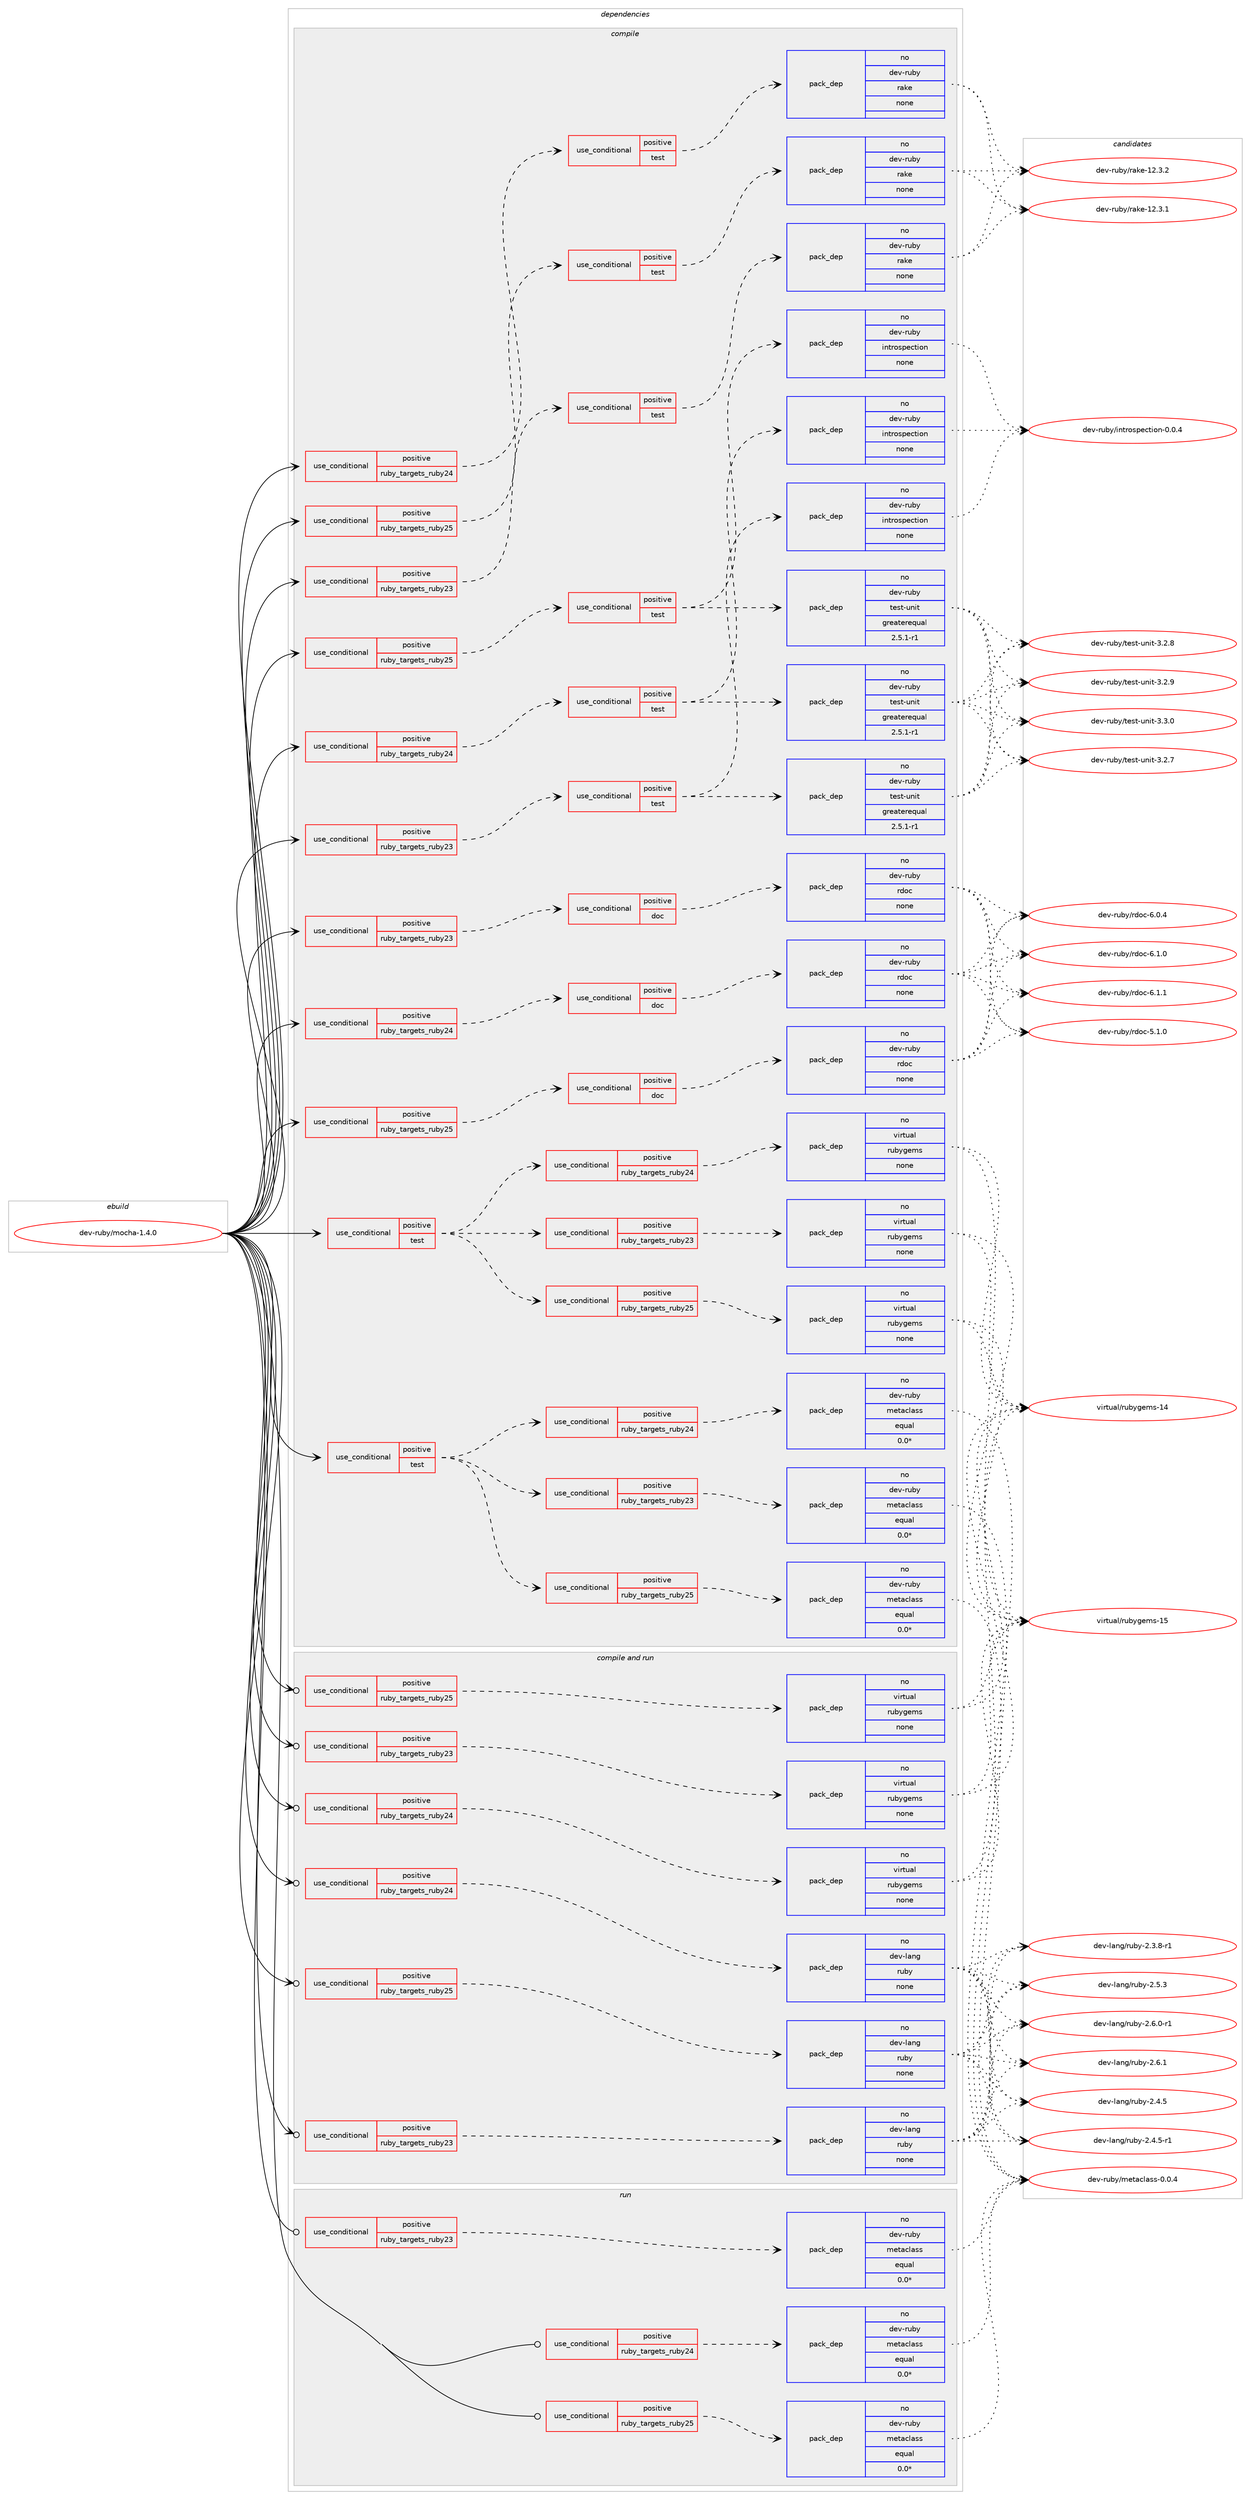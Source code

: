 digraph prolog {

# *************
# Graph options
# *************

newrank=true;
concentrate=true;
compound=true;
graph [rankdir=LR,fontname=Helvetica,fontsize=10,ranksep=1.5];#, ranksep=2.5, nodesep=0.2];
edge  [arrowhead=vee];
node  [fontname=Helvetica,fontsize=10];

# **********
# The ebuild
# **********

subgraph cluster_leftcol {
color=gray;
rank=same;
label=<<i>ebuild</i>>;
id [label="dev-ruby/mocha-1.4.0", color=red, width=4, href="../dev-ruby/mocha-1.4.0.svg"];
}

# ****************
# The dependencies
# ****************

subgraph cluster_midcol {
color=gray;
label=<<i>dependencies</i>>;
subgraph cluster_compile {
fillcolor="#eeeeee";
style=filled;
label=<<i>compile</i>>;
subgraph cond406243 {
dependency1505548 [label=<<TABLE BORDER="0" CELLBORDER="1" CELLSPACING="0" CELLPADDING="4"><TR><TD ROWSPAN="3" CELLPADDING="10">use_conditional</TD></TR><TR><TD>positive</TD></TR><TR><TD>ruby_targets_ruby23</TD></TR></TABLE>>, shape=none, color=red];
subgraph cond406244 {
dependency1505549 [label=<<TABLE BORDER="0" CELLBORDER="1" CELLSPACING="0" CELLPADDING="4"><TR><TD ROWSPAN="3" CELLPADDING="10">use_conditional</TD></TR><TR><TD>positive</TD></TR><TR><TD>doc</TD></TR></TABLE>>, shape=none, color=red];
subgraph pack1075844 {
dependency1505550 [label=<<TABLE BORDER="0" CELLBORDER="1" CELLSPACING="0" CELLPADDING="4" WIDTH="220"><TR><TD ROWSPAN="6" CELLPADDING="30">pack_dep</TD></TR><TR><TD WIDTH="110">no</TD></TR><TR><TD>dev-ruby</TD></TR><TR><TD>rdoc</TD></TR><TR><TD>none</TD></TR><TR><TD></TD></TR></TABLE>>, shape=none, color=blue];
}
dependency1505549:e -> dependency1505550:w [weight=20,style="dashed",arrowhead="vee"];
}
dependency1505548:e -> dependency1505549:w [weight=20,style="dashed",arrowhead="vee"];
}
id:e -> dependency1505548:w [weight=20,style="solid",arrowhead="vee"];
subgraph cond406245 {
dependency1505551 [label=<<TABLE BORDER="0" CELLBORDER="1" CELLSPACING="0" CELLPADDING="4"><TR><TD ROWSPAN="3" CELLPADDING="10">use_conditional</TD></TR><TR><TD>positive</TD></TR><TR><TD>ruby_targets_ruby23</TD></TR></TABLE>>, shape=none, color=red];
subgraph cond406246 {
dependency1505552 [label=<<TABLE BORDER="0" CELLBORDER="1" CELLSPACING="0" CELLPADDING="4"><TR><TD ROWSPAN="3" CELLPADDING="10">use_conditional</TD></TR><TR><TD>positive</TD></TR><TR><TD>test</TD></TR></TABLE>>, shape=none, color=red];
subgraph pack1075845 {
dependency1505553 [label=<<TABLE BORDER="0" CELLBORDER="1" CELLSPACING="0" CELLPADDING="4" WIDTH="220"><TR><TD ROWSPAN="6" CELLPADDING="30">pack_dep</TD></TR><TR><TD WIDTH="110">no</TD></TR><TR><TD>dev-ruby</TD></TR><TR><TD>rake</TD></TR><TR><TD>none</TD></TR><TR><TD></TD></TR></TABLE>>, shape=none, color=blue];
}
dependency1505552:e -> dependency1505553:w [weight=20,style="dashed",arrowhead="vee"];
}
dependency1505551:e -> dependency1505552:w [weight=20,style="dashed",arrowhead="vee"];
}
id:e -> dependency1505551:w [weight=20,style="solid",arrowhead="vee"];
subgraph cond406247 {
dependency1505554 [label=<<TABLE BORDER="0" CELLBORDER="1" CELLSPACING="0" CELLPADDING="4"><TR><TD ROWSPAN="3" CELLPADDING="10">use_conditional</TD></TR><TR><TD>positive</TD></TR><TR><TD>ruby_targets_ruby23</TD></TR></TABLE>>, shape=none, color=red];
subgraph cond406248 {
dependency1505555 [label=<<TABLE BORDER="0" CELLBORDER="1" CELLSPACING="0" CELLPADDING="4"><TR><TD ROWSPAN="3" CELLPADDING="10">use_conditional</TD></TR><TR><TD>positive</TD></TR><TR><TD>test</TD></TR></TABLE>>, shape=none, color=red];
subgraph pack1075846 {
dependency1505556 [label=<<TABLE BORDER="0" CELLBORDER="1" CELLSPACING="0" CELLPADDING="4" WIDTH="220"><TR><TD ROWSPAN="6" CELLPADDING="30">pack_dep</TD></TR><TR><TD WIDTH="110">no</TD></TR><TR><TD>dev-ruby</TD></TR><TR><TD>test-unit</TD></TR><TR><TD>greaterequal</TD></TR><TR><TD>2.5.1-r1</TD></TR></TABLE>>, shape=none, color=blue];
}
dependency1505555:e -> dependency1505556:w [weight=20,style="dashed",arrowhead="vee"];
subgraph pack1075847 {
dependency1505557 [label=<<TABLE BORDER="0" CELLBORDER="1" CELLSPACING="0" CELLPADDING="4" WIDTH="220"><TR><TD ROWSPAN="6" CELLPADDING="30">pack_dep</TD></TR><TR><TD WIDTH="110">no</TD></TR><TR><TD>dev-ruby</TD></TR><TR><TD>introspection</TD></TR><TR><TD>none</TD></TR><TR><TD></TD></TR></TABLE>>, shape=none, color=blue];
}
dependency1505555:e -> dependency1505557:w [weight=20,style="dashed",arrowhead="vee"];
}
dependency1505554:e -> dependency1505555:w [weight=20,style="dashed",arrowhead="vee"];
}
id:e -> dependency1505554:w [weight=20,style="solid",arrowhead="vee"];
subgraph cond406249 {
dependency1505558 [label=<<TABLE BORDER="0" CELLBORDER="1" CELLSPACING="0" CELLPADDING="4"><TR><TD ROWSPAN="3" CELLPADDING="10">use_conditional</TD></TR><TR><TD>positive</TD></TR><TR><TD>ruby_targets_ruby24</TD></TR></TABLE>>, shape=none, color=red];
subgraph cond406250 {
dependency1505559 [label=<<TABLE BORDER="0" CELLBORDER="1" CELLSPACING="0" CELLPADDING="4"><TR><TD ROWSPAN="3" CELLPADDING="10">use_conditional</TD></TR><TR><TD>positive</TD></TR><TR><TD>doc</TD></TR></TABLE>>, shape=none, color=red];
subgraph pack1075848 {
dependency1505560 [label=<<TABLE BORDER="0" CELLBORDER="1" CELLSPACING="0" CELLPADDING="4" WIDTH="220"><TR><TD ROWSPAN="6" CELLPADDING="30">pack_dep</TD></TR><TR><TD WIDTH="110">no</TD></TR><TR><TD>dev-ruby</TD></TR><TR><TD>rdoc</TD></TR><TR><TD>none</TD></TR><TR><TD></TD></TR></TABLE>>, shape=none, color=blue];
}
dependency1505559:e -> dependency1505560:w [weight=20,style="dashed",arrowhead="vee"];
}
dependency1505558:e -> dependency1505559:w [weight=20,style="dashed",arrowhead="vee"];
}
id:e -> dependency1505558:w [weight=20,style="solid",arrowhead="vee"];
subgraph cond406251 {
dependency1505561 [label=<<TABLE BORDER="0" CELLBORDER="1" CELLSPACING="0" CELLPADDING="4"><TR><TD ROWSPAN="3" CELLPADDING="10">use_conditional</TD></TR><TR><TD>positive</TD></TR><TR><TD>ruby_targets_ruby24</TD></TR></TABLE>>, shape=none, color=red];
subgraph cond406252 {
dependency1505562 [label=<<TABLE BORDER="0" CELLBORDER="1" CELLSPACING="0" CELLPADDING="4"><TR><TD ROWSPAN="3" CELLPADDING="10">use_conditional</TD></TR><TR><TD>positive</TD></TR><TR><TD>test</TD></TR></TABLE>>, shape=none, color=red];
subgraph pack1075849 {
dependency1505563 [label=<<TABLE BORDER="0" CELLBORDER="1" CELLSPACING="0" CELLPADDING="4" WIDTH="220"><TR><TD ROWSPAN="6" CELLPADDING="30">pack_dep</TD></TR><TR><TD WIDTH="110">no</TD></TR><TR><TD>dev-ruby</TD></TR><TR><TD>rake</TD></TR><TR><TD>none</TD></TR><TR><TD></TD></TR></TABLE>>, shape=none, color=blue];
}
dependency1505562:e -> dependency1505563:w [weight=20,style="dashed",arrowhead="vee"];
}
dependency1505561:e -> dependency1505562:w [weight=20,style="dashed",arrowhead="vee"];
}
id:e -> dependency1505561:w [weight=20,style="solid",arrowhead="vee"];
subgraph cond406253 {
dependency1505564 [label=<<TABLE BORDER="0" CELLBORDER="1" CELLSPACING="0" CELLPADDING="4"><TR><TD ROWSPAN="3" CELLPADDING="10">use_conditional</TD></TR><TR><TD>positive</TD></TR><TR><TD>ruby_targets_ruby24</TD></TR></TABLE>>, shape=none, color=red];
subgraph cond406254 {
dependency1505565 [label=<<TABLE BORDER="0" CELLBORDER="1" CELLSPACING="0" CELLPADDING="4"><TR><TD ROWSPAN="3" CELLPADDING="10">use_conditional</TD></TR><TR><TD>positive</TD></TR><TR><TD>test</TD></TR></TABLE>>, shape=none, color=red];
subgraph pack1075850 {
dependency1505566 [label=<<TABLE BORDER="0" CELLBORDER="1" CELLSPACING="0" CELLPADDING="4" WIDTH="220"><TR><TD ROWSPAN="6" CELLPADDING="30">pack_dep</TD></TR><TR><TD WIDTH="110">no</TD></TR><TR><TD>dev-ruby</TD></TR><TR><TD>test-unit</TD></TR><TR><TD>greaterequal</TD></TR><TR><TD>2.5.1-r1</TD></TR></TABLE>>, shape=none, color=blue];
}
dependency1505565:e -> dependency1505566:w [weight=20,style="dashed",arrowhead="vee"];
subgraph pack1075851 {
dependency1505567 [label=<<TABLE BORDER="0" CELLBORDER="1" CELLSPACING="0" CELLPADDING="4" WIDTH="220"><TR><TD ROWSPAN="6" CELLPADDING="30">pack_dep</TD></TR><TR><TD WIDTH="110">no</TD></TR><TR><TD>dev-ruby</TD></TR><TR><TD>introspection</TD></TR><TR><TD>none</TD></TR><TR><TD></TD></TR></TABLE>>, shape=none, color=blue];
}
dependency1505565:e -> dependency1505567:w [weight=20,style="dashed",arrowhead="vee"];
}
dependency1505564:e -> dependency1505565:w [weight=20,style="dashed",arrowhead="vee"];
}
id:e -> dependency1505564:w [weight=20,style="solid",arrowhead="vee"];
subgraph cond406255 {
dependency1505568 [label=<<TABLE BORDER="0" CELLBORDER="1" CELLSPACING="0" CELLPADDING="4"><TR><TD ROWSPAN="3" CELLPADDING="10">use_conditional</TD></TR><TR><TD>positive</TD></TR><TR><TD>ruby_targets_ruby25</TD></TR></TABLE>>, shape=none, color=red];
subgraph cond406256 {
dependency1505569 [label=<<TABLE BORDER="0" CELLBORDER="1" CELLSPACING="0" CELLPADDING="4"><TR><TD ROWSPAN="3" CELLPADDING="10">use_conditional</TD></TR><TR><TD>positive</TD></TR><TR><TD>doc</TD></TR></TABLE>>, shape=none, color=red];
subgraph pack1075852 {
dependency1505570 [label=<<TABLE BORDER="0" CELLBORDER="1" CELLSPACING="0" CELLPADDING="4" WIDTH="220"><TR><TD ROWSPAN="6" CELLPADDING="30">pack_dep</TD></TR><TR><TD WIDTH="110">no</TD></TR><TR><TD>dev-ruby</TD></TR><TR><TD>rdoc</TD></TR><TR><TD>none</TD></TR><TR><TD></TD></TR></TABLE>>, shape=none, color=blue];
}
dependency1505569:e -> dependency1505570:w [weight=20,style="dashed",arrowhead="vee"];
}
dependency1505568:e -> dependency1505569:w [weight=20,style="dashed",arrowhead="vee"];
}
id:e -> dependency1505568:w [weight=20,style="solid",arrowhead="vee"];
subgraph cond406257 {
dependency1505571 [label=<<TABLE BORDER="0" CELLBORDER="1" CELLSPACING="0" CELLPADDING="4"><TR><TD ROWSPAN="3" CELLPADDING="10">use_conditional</TD></TR><TR><TD>positive</TD></TR><TR><TD>ruby_targets_ruby25</TD></TR></TABLE>>, shape=none, color=red];
subgraph cond406258 {
dependency1505572 [label=<<TABLE BORDER="0" CELLBORDER="1" CELLSPACING="0" CELLPADDING="4"><TR><TD ROWSPAN="3" CELLPADDING="10">use_conditional</TD></TR><TR><TD>positive</TD></TR><TR><TD>test</TD></TR></TABLE>>, shape=none, color=red];
subgraph pack1075853 {
dependency1505573 [label=<<TABLE BORDER="0" CELLBORDER="1" CELLSPACING="0" CELLPADDING="4" WIDTH="220"><TR><TD ROWSPAN="6" CELLPADDING="30">pack_dep</TD></TR><TR><TD WIDTH="110">no</TD></TR><TR><TD>dev-ruby</TD></TR><TR><TD>rake</TD></TR><TR><TD>none</TD></TR><TR><TD></TD></TR></TABLE>>, shape=none, color=blue];
}
dependency1505572:e -> dependency1505573:w [weight=20,style="dashed",arrowhead="vee"];
}
dependency1505571:e -> dependency1505572:w [weight=20,style="dashed",arrowhead="vee"];
}
id:e -> dependency1505571:w [weight=20,style="solid",arrowhead="vee"];
subgraph cond406259 {
dependency1505574 [label=<<TABLE BORDER="0" CELLBORDER="1" CELLSPACING="0" CELLPADDING="4"><TR><TD ROWSPAN="3" CELLPADDING="10">use_conditional</TD></TR><TR><TD>positive</TD></TR><TR><TD>ruby_targets_ruby25</TD></TR></TABLE>>, shape=none, color=red];
subgraph cond406260 {
dependency1505575 [label=<<TABLE BORDER="0" CELLBORDER="1" CELLSPACING="0" CELLPADDING="4"><TR><TD ROWSPAN="3" CELLPADDING="10">use_conditional</TD></TR><TR><TD>positive</TD></TR><TR><TD>test</TD></TR></TABLE>>, shape=none, color=red];
subgraph pack1075854 {
dependency1505576 [label=<<TABLE BORDER="0" CELLBORDER="1" CELLSPACING="0" CELLPADDING="4" WIDTH="220"><TR><TD ROWSPAN="6" CELLPADDING="30">pack_dep</TD></TR><TR><TD WIDTH="110">no</TD></TR><TR><TD>dev-ruby</TD></TR><TR><TD>test-unit</TD></TR><TR><TD>greaterequal</TD></TR><TR><TD>2.5.1-r1</TD></TR></TABLE>>, shape=none, color=blue];
}
dependency1505575:e -> dependency1505576:w [weight=20,style="dashed",arrowhead="vee"];
subgraph pack1075855 {
dependency1505577 [label=<<TABLE BORDER="0" CELLBORDER="1" CELLSPACING="0" CELLPADDING="4" WIDTH="220"><TR><TD ROWSPAN="6" CELLPADDING="30">pack_dep</TD></TR><TR><TD WIDTH="110">no</TD></TR><TR><TD>dev-ruby</TD></TR><TR><TD>introspection</TD></TR><TR><TD>none</TD></TR><TR><TD></TD></TR></TABLE>>, shape=none, color=blue];
}
dependency1505575:e -> dependency1505577:w [weight=20,style="dashed",arrowhead="vee"];
}
dependency1505574:e -> dependency1505575:w [weight=20,style="dashed",arrowhead="vee"];
}
id:e -> dependency1505574:w [weight=20,style="solid",arrowhead="vee"];
subgraph cond406261 {
dependency1505578 [label=<<TABLE BORDER="0" CELLBORDER="1" CELLSPACING="0" CELLPADDING="4"><TR><TD ROWSPAN="3" CELLPADDING="10">use_conditional</TD></TR><TR><TD>positive</TD></TR><TR><TD>test</TD></TR></TABLE>>, shape=none, color=red];
subgraph cond406262 {
dependency1505579 [label=<<TABLE BORDER="0" CELLBORDER="1" CELLSPACING="0" CELLPADDING="4"><TR><TD ROWSPAN="3" CELLPADDING="10">use_conditional</TD></TR><TR><TD>positive</TD></TR><TR><TD>ruby_targets_ruby23</TD></TR></TABLE>>, shape=none, color=red];
subgraph pack1075856 {
dependency1505580 [label=<<TABLE BORDER="0" CELLBORDER="1" CELLSPACING="0" CELLPADDING="4" WIDTH="220"><TR><TD ROWSPAN="6" CELLPADDING="30">pack_dep</TD></TR><TR><TD WIDTH="110">no</TD></TR><TR><TD>dev-ruby</TD></TR><TR><TD>metaclass</TD></TR><TR><TD>equal</TD></TR><TR><TD>0.0*</TD></TR></TABLE>>, shape=none, color=blue];
}
dependency1505579:e -> dependency1505580:w [weight=20,style="dashed",arrowhead="vee"];
}
dependency1505578:e -> dependency1505579:w [weight=20,style="dashed",arrowhead="vee"];
subgraph cond406263 {
dependency1505581 [label=<<TABLE BORDER="0" CELLBORDER="1" CELLSPACING="0" CELLPADDING="4"><TR><TD ROWSPAN="3" CELLPADDING="10">use_conditional</TD></TR><TR><TD>positive</TD></TR><TR><TD>ruby_targets_ruby24</TD></TR></TABLE>>, shape=none, color=red];
subgraph pack1075857 {
dependency1505582 [label=<<TABLE BORDER="0" CELLBORDER="1" CELLSPACING="0" CELLPADDING="4" WIDTH="220"><TR><TD ROWSPAN="6" CELLPADDING="30">pack_dep</TD></TR><TR><TD WIDTH="110">no</TD></TR><TR><TD>dev-ruby</TD></TR><TR><TD>metaclass</TD></TR><TR><TD>equal</TD></TR><TR><TD>0.0*</TD></TR></TABLE>>, shape=none, color=blue];
}
dependency1505581:e -> dependency1505582:w [weight=20,style="dashed",arrowhead="vee"];
}
dependency1505578:e -> dependency1505581:w [weight=20,style="dashed",arrowhead="vee"];
subgraph cond406264 {
dependency1505583 [label=<<TABLE BORDER="0" CELLBORDER="1" CELLSPACING="0" CELLPADDING="4"><TR><TD ROWSPAN="3" CELLPADDING="10">use_conditional</TD></TR><TR><TD>positive</TD></TR><TR><TD>ruby_targets_ruby25</TD></TR></TABLE>>, shape=none, color=red];
subgraph pack1075858 {
dependency1505584 [label=<<TABLE BORDER="0" CELLBORDER="1" CELLSPACING="0" CELLPADDING="4" WIDTH="220"><TR><TD ROWSPAN="6" CELLPADDING="30">pack_dep</TD></TR><TR><TD WIDTH="110">no</TD></TR><TR><TD>dev-ruby</TD></TR><TR><TD>metaclass</TD></TR><TR><TD>equal</TD></TR><TR><TD>0.0*</TD></TR></TABLE>>, shape=none, color=blue];
}
dependency1505583:e -> dependency1505584:w [weight=20,style="dashed",arrowhead="vee"];
}
dependency1505578:e -> dependency1505583:w [weight=20,style="dashed",arrowhead="vee"];
}
id:e -> dependency1505578:w [weight=20,style="solid",arrowhead="vee"];
subgraph cond406265 {
dependency1505585 [label=<<TABLE BORDER="0" CELLBORDER="1" CELLSPACING="0" CELLPADDING="4"><TR><TD ROWSPAN="3" CELLPADDING="10">use_conditional</TD></TR><TR><TD>positive</TD></TR><TR><TD>test</TD></TR></TABLE>>, shape=none, color=red];
subgraph cond406266 {
dependency1505586 [label=<<TABLE BORDER="0" CELLBORDER="1" CELLSPACING="0" CELLPADDING="4"><TR><TD ROWSPAN="3" CELLPADDING="10">use_conditional</TD></TR><TR><TD>positive</TD></TR><TR><TD>ruby_targets_ruby23</TD></TR></TABLE>>, shape=none, color=red];
subgraph pack1075859 {
dependency1505587 [label=<<TABLE BORDER="0" CELLBORDER="1" CELLSPACING="0" CELLPADDING="4" WIDTH="220"><TR><TD ROWSPAN="6" CELLPADDING="30">pack_dep</TD></TR><TR><TD WIDTH="110">no</TD></TR><TR><TD>virtual</TD></TR><TR><TD>rubygems</TD></TR><TR><TD>none</TD></TR><TR><TD></TD></TR></TABLE>>, shape=none, color=blue];
}
dependency1505586:e -> dependency1505587:w [weight=20,style="dashed",arrowhead="vee"];
}
dependency1505585:e -> dependency1505586:w [weight=20,style="dashed",arrowhead="vee"];
subgraph cond406267 {
dependency1505588 [label=<<TABLE BORDER="0" CELLBORDER="1" CELLSPACING="0" CELLPADDING="4"><TR><TD ROWSPAN="3" CELLPADDING="10">use_conditional</TD></TR><TR><TD>positive</TD></TR><TR><TD>ruby_targets_ruby24</TD></TR></TABLE>>, shape=none, color=red];
subgraph pack1075860 {
dependency1505589 [label=<<TABLE BORDER="0" CELLBORDER="1" CELLSPACING="0" CELLPADDING="4" WIDTH="220"><TR><TD ROWSPAN="6" CELLPADDING="30">pack_dep</TD></TR><TR><TD WIDTH="110">no</TD></TR><TR><TD>virtual</TD></TR><TR><TD>rubygems</TD></TR><TR><TD>none</TD></TR><TR><TD></TD></TR></TABLE>>, shape=none, color=blue];
}
dependency1505588:e -> dependency1505589:w [weight=20,style="dashed",arrowhead="vee"];
}
dependency1505585:e -> dependency1505588:w [weight=20,style="dashed",arrowhead="vee"];
subgraph cond406268 {
dependency1505590 [label=<<TABLE BORDER="0" CELLBORDER="1" CELLSPACING="0" CELLPADDING="4"><TR><TD ROWSPAN="3" CELLPADDING="10">use_conditional</TD></TR><TR><TD>positive</TD></TR><TR><TD>ruby_targets_ruby25</TD></TR></TABLE>>, shape=none, color=red];
subgraph pack1075861 {
dependency1505591 [label=<<TABLE BORDER="0" CELLBORDER="1" CELLSPACING="0" CELLPADDING="4" WIDTH="220"><TR><TD ROWSPAN="6" CELLPADDING="30">pack_dep</TD></TR><TR><TD WIDTH="110">no</TD></TR><TR><TD>virtual</TD></TR><TR><TD>rubygems</TD></TR><TR><TD>none</TD></TR><TR><TD></TD></TR></TABLE>>, shape=none, color=blue];
}
dependency1505590:e -> dependency1505591:w [weight=20,style="dashed",arrowhead="vee"];
}
dependency1505585:e -> dependency1505590:w [weight=20,style="dashed",arrowhead="vee"];
}
id:e -> dependency1505585:w [weight=20,style="solid",arrowhead="vee"];
}
subgraph cluster_compileandrun {
fillcolor="#eeeeee";
style=filled;
label=<<i>compile and run</i>>;
subgraph cond406269 {
dependency1505592 [label=<<TABLE BORDER="0" CELLBORDER="1" CELLSPACING="0" CELLPADDING="4"><TR><TD ROWSPAN="3" CELLPADDING="10">use_conditional</TD></TR><TR><TD>positive</TD></TR><TR><TD>ruby_targets_ruby23</TD></TR></TABLE>>, shape=none, color=red];
subgraph pack1075862 {
dependency1505593 [label=<<TABLE BORDER="0" CELLBORDER="1" CELLSPACING="0" CELLPADDING="4" WIDTH="220"><TR><TD ROWSPAN="6" CELLPADDING="30">pack_dep</TD></TR><TR><TD WIDTH="110">no</TD></TR><TR><TD>dev-lang</TD></TR><TR><TD>ruby</TD></TR><TR><TD>none</TD></TR><TR><TD></TD></TR></TABLE>>, shape=none, color=blue];
}
dependency1505592:e -> dependency1505593:w [weight=20,style="dashed",arrowhead="vee"];
}
id:e -> dependency1505592:w [weight=20,style="solid",arrowhead="odotvee"];
subgraph cond406270 {
dependency1505594 [label=<<TABLE BORDER="0" CELLBORDER="1" CELLSPACING="0" CELLPADDING="4"><TR><TD ROWSPAN="3" CELLPADDING="10">use_conditional</TD></TR><TR><TD>positive</TD></TR><TR><TD>ruby_targets_ruby23</TD></TR></TABLE>>, shape=none, color=red];
subgraph pack1075863 {
dependency1505595 [label=<<TABLE BORDER="0" CELLBORDER="1" CELLSPACING="0" CELLPADDING="4" WIDTH="220"><TR><TD ROWSPAN="6" CELLPADDING="30">pack_dep</TD></TR><TR><TD WIDTH="110">no</TD></TR><TR><TD>virtual</TD></TR><TR><TD>rubygems</TD></TR><TR><TD>none</TD></TR><TR><TD></TD></TR></TABLE>>, shape=none, color=blue];
}
dependency1505594:e -> dependency1505595:w [weight=20,style="dashed",arrowhead="vee"];
}
id:e -> dependency1505594:w [weight=20,style="solid",arrowhead="odotvee"];
subgraph cond406271 {
dependency1505596 [label=<<TABLE BORDER="0" CELLBORDER="1" CELLSPACING="0" CELLPADDING="4"><TR><TD ROWSPAN="3" CELLPADDING="10">use_conditional</TD></TR><TR><TD>positive</TD></TR><TR><TD>ruby_targets_ruby24</TD></TR></TABLE>>, shape=none, color=red];
subgraph pack1075864 {
dependency1505597 [label=<<TABLE BORDER="0" CELLBORDER="1" CELLSPACING="0" CELLPADDING="4" WIDTH="220"><TR><TD ROWSPAN="6" CELLPADDING="30">pack_dep</TD></TR><TR><TD WIDTH="110">no</TD></TR><TR><TD>dev-lang</TD></TR><TR><TD>ruby</TD></TR><TR><TD>none</TD></TR><TR><TD></TD></TR></TABLE>>, shape=none, color=blue];
}
dependency1505596:e -> dependency1505597:w [weight=20,style="dashed",arrowhead="vee"];
}
id:e -> dependency1505596:w [weight=20,style="solid",arrowhead="odotvee"];
subgraph cond406272 {
dependency1505598 [label=<<TABLE BORDER="0" CELLBORDER="1" CELLSPACING="0" CELLPADDING="4"><TR><TD ROWSPAN="3" CELLPADDING="10">use_conditional</TD></TR><TR><TD>positive</TD></TR><TR><TD>ruby_targets_ruby24</TD></TR></TABLE>>, shape=none, color=red];
subgraph pack1075865 {
dependency1505599 [label=<<TABLE BORDER="0" CELLBORDER="1" CELLSPACING="0" CELLPADDING="4" WIDTH="220"><TR><TD ROWSPAN="6" CELLPADDING="30">pack_dep</TD></TR><TR><TD WIDTH="110">no</TD></TR><TR><TD>virtual</TD></TR><TR><TD>rubygems</TD></TR><TR><TD>none</TD></TR><TR><TD></TD></TR></TABLE>>, shape=none, color=blue];
}
dependency1505598:e -> dependency1505599:w [weight=20,style="dashed",arrowhead="vee"];
}
id:e -> dependency1505598:w [weight=20,style="solid",arrowhead="odotvee"];
subgraph cond406273 {
dependency1505600 [label=<<TABLE BORDER="0" CELLBORDER="1" CELLSPACING="0" CELLPADDING="4"><TR><TD ROWSPAN="3" CELLPADDING="10">use_conditional</TD></TR><TR><TD>positive</TD></TR><TR><TD>ruby_targets_ruby25</TD></TR></TABLE>>, shape=none, color=red];
subgraph pack1075866 {
dependency1505601 [label=<<TABLE BORDER="0" CELLBORDER="1" CELLSPACING="0" CELLPADDING="4" WIDTH="220"><TR><TD ROWSPAN="6" CELLPADDING="30">pack_dep</TD></TR><TR><TD WIDTH="110">no</TD></TR><TR><TD>dev-lang</TD></TR><TR><TD>ruby</TD></TR><TR><TD>none</TD></TR><TR><TD></TD></TR></TABLE>>, shape=none, color=blue];
}
dependency1505600:e -> dependency1505601:w [weight=20,style="dashed",arrowhead="vee"];
}
id:e -> dependency1505600:w [weight=20,style="solid",arrowhead="odotvee"];
subgraph cond406274 {
dependency1505602 [label=<<TABLE BORDER="0" CELLBORDER="1" CELLSPACING="0" CELLPADDING="4"><TR><TD ROWSPAN="3" CELLPADDING="10">use_conditional</TD></TR><TR><TD>positive</TD></TR><TR><TD>ruby_targets_ruby25</TD></TR></TABLE>>, shape=none, color=red];
subgraph pack1075867 {
dependency1505603 [label=<<TABLE BORDER="0" CELLBORDER="1" CELLSPACING="0" CELLPADDING="4" WIDTH="220"><TR><TD ROWSPAN="6" CELLPADDING="30">pack_dep</TD></TR><TR><TD WIDTH="110">no</TD></TR><TR><TD>virtual</TD></TR><TR><TD>rubygems</TD></TR><TR><TD>none</TD></TR><TR><TD></TD></TR></TABLE>>, shape=none, color=blue];
}
dependency1505602:e -> dependency1505603:w [weight=20,style="dashed",arrowhead="vee"];
}
id:e -> dependency1505602:w [weight=20,style="solid",arrowhead="odotvee"];
}
subgraph cluster_run {
fillcolor="#eeeeee";
style=filled;
label=<<i>run</i>>;
subgraph cond406275 {
dependency1505604 [label=<<TABLE BORDER="0" CELLBORDER="1" CELLSPACING="0" CELLPADDING="4"><TR><TD ROWSPAN="3" CELLPADDING="10">use_conditional</TD></TR><TR><TD>positive</TD></TR><TR><TD>ruby_targets_ruby23</TD></TR></TABLE>>, shape=none, color=red];
subgraph pack1075868 {
dependency1505605 [label=<<TABLE BORDER="0" CELLBORDER="1" CELLSPACING="0" CELLPADDING="4" WIDTH="220"><TR><TD ROWSPAN="6" CELLPADDING="30">pack_dep</TD></TR><TR><TD WIDTH="110">no</TD></TR><TR><TD>dev-ruby</TD></TR><TR><TD>metaclass</TD></TR><TR><TD>equal</TD></TR><TR><TD>0.0*</TD></TR></TABLE>>, shape=none, color=blue];
}
dependency1505604:e -> dependency1505605:w [weight=20,style="dashed",arrowhead="vee"];
}
id:e -> dependency1505604:w [weight=20,style="solid",arrowhead="odot"];
subgraph cond406276 {
dependency1505606 [label=<<TABLE BORDER="0" CELLBORDER="1" CELLSPACING="0" CELLPADDING="4"><TR><TD ROWSPAN="3" CELLPADDING="10">use_conditional</TD></TR><TR><TD>positive</TD></TR><TR><TD>ruby_targets_ruby24</TD></TR></TABLE>>, shape=none, color=red];
subgraph pack1075869 {
dependency1505607 [label=<<TABLE BORDER="0" CELLBORDER="1" CELLSPACING="0" CELLPADDING="4" WIDTH="220"><TR><TD ROWSPAN="6" CELLPADDING="30">pack_dep</TD></TR><TR><TD WIDTH="110">no</TD></TR><TR><TD>dev-ruby</TD></TR><TR><TD>metaclass</TD></TR><TR><TD>equal</TD></TR><TR><TD>0.0*</TD></TR></TABLE>>, shape=none, color=blue];
}
dependency1505606:e -> dependency1505607:w [weight=20,style="dashed",arrowhead="vee"];
}
id:e -> dependency1505606:w [weight=20,style="solid",arrowhead="odot"];
subgraph cond406277 {
dependency1505608 [label=<<TABLE BORDER="0" CELLBORDER="1" CELLSPACING="0" CELLPADDING="4"><TR><TD ROWSPAN="3" CELLPADDING="10">use_conditional</TD></TR><TR><TD>positive</TD></TR><TR><TD>ruby_targets_ruby25</TD></TR></TABLE>>, shape=none, color=red];
subgraph pack1075870 {
dependency1505609 [label=<<TABLE BORDER="0" CELLBORDER="1" CELLSPACING="0" CELLPADDING="4" WIDTH="220"><TR><TD ROWSPAN="6" CELLPADDING="30">pack_dep</TD></TR><TR><TD WIDTH="110">no</TD></TR><TR><TD>dev-ruby</TD></TR><TR><TD>metaclass</TD></TR><TR><TD>equal</TD></TR><TR><TD>0.0*</TD></TR></TABLE>>, shape=none, color=blue];
}
dependency1505608:e -> dependency1505609:w [weight=20,style="dashed",arrowhead="vee"];
}
id:e -> dependency1505608:w [weight=20,style="solid",arrowhead="odot"];
}
}

# **************
# The candidates
# **************

subgraph cluster_choices {
rank=same;
color=gray;
label=<<i>candidates</i>>;

subgraph choice1075844 {
color=black;
nodesep=1;
choice10010111845114117981214711410011199455346494648 [label="dev-ruby/rdoc-5.1.0", color=red, width=4,href="../dev-ruby/rdoc-5.1.0.svg"];
choice10010111845114117981214711410011199455446484652 [label="dev-ruby/rdoc-6.0.4", color=red, width=4,href="../dev-ruby/rdoc-6.0.4.svg"];
choice10010111845114117981214711410011199455446494648 [label="dev-ruby/rdoc-6.1.0", color=red, width=4,href="../dev-ruby/rdoc-6.1.0.svg"];
choice10010111845114117981214711410011199455446494649 [label="dev-ruby/rdoc-6.1.1", color=red, width=4,href="../dev-ruby/rdoc-6.1.1.svg"];
dependency1505550:e -> choice10010111845114117981214711410011199455346494648:w [style=dotted,weight="100"];
dependency1505550:e -> choice10010111845114117981214711410011199455446484652:w [style=dotted,weight="100"];
dependency1505550:e -> choice10010111845114117981214711410011199455446494648:w [style=dotted,weight="100"];
dependency1505550:e -> choice10010111845114117981214711410011199455446494649:w [style=dotted,weight="100"];
}
subgraph choice1075845 {
color=black;
nodesep=1;
choice1001011184511411798121471149710710145495046514649 [label="dev-ruby/rake-12.3.1", color=red, width=4,href="../dev-ruby/rake-12.3.1.svg"];
choice1001011184511411798121471149710710145495046514650 [label="dev-ruby/rake-12.3.2", color=red, width=4,href="../dev-ruby/rake-12.3.2.svg"];
dependency1505553:e -> choice1001011184511411798121471149710710145495046514649:w [style=dotted,weight="100"];
dependency1505553:e -> choice1001011184511411798121471149710710145495046514650:w [style=dotted,weight="100"];
}
subgraph choice1075846 {
color=black;
nodesep=1;
choice10010111845114117981214711610111511645117110105116455146504655 [label="dev-ruby/test-unit-3.2.7", color=red, width=4,href="../dev-ruby/test-unit-3.2.7.svg"];
choice10010111845114117981214711610111511645117110105116455146504656 [label="dev-ruby/test-unit-3.2.8", color=red, width=4,href="../dev-ruby/test-unit-3.2.8.svg"];
choice10010111845114117981214711610111511645117110105116455146504657 [label="dev-ruby/test-unit-3.2.9", color=red, width=4,href="../dev-ruby/test-unit-3.2.9.svg"];
choice10010111845114117981214711610111511645117110105116455146514648 [label="dev-ruby/test-unit-3.3.0", color=red, width=4,href="../dev-ruby/test-unit-3.3.0.svg"];
dependency1505556:e -> choice10010111845114117981214711610111511645117110105116455146504655:w [style=dotted,weight="100"];
dependency1505556:e -> choice10010111845114117981214711610111511645117110105116455146504656:w [style=dotted,weight="100"];
dependency1505556:e -> choice10010111845114117981214711610111511645117110105116455146504657:w [style=dotted,weight="100"];
dependency1505556:e -> choice10010111845114117981214711610111511645117110105116455146514648:w [style=dotted,weight="100"];
}
subgraph choice1075847 {
color=black;
nodesep=1;
choice10010111845114117981214710511011611411111511210199116105111110454846484652 [label="dev-ruby/introspection-0.0.4", color=red, width=4,href="../dev-ruby/introspection-0.0.4.svg"];
dependency1505557:e -> choice10010111845114117981214710511011611411111511210199116105111110454846484652:w [style=dotted,weight="100"];
}
subgraph choice1075848 {
color=black;
nodesep=1;
choice10010111845114117981214711410011199455346494648 [label="dev-ruby/rdoc-5.1.0", color=red, width=4,href="../dev-ruby/rdoc-5.1.0.svg"];
choice10010111845114117981214711410011199455446484652 [label="dev-ruby/rdoc-6.0.4", color=red, width=4,href="../dev-ruby/rdoc-6.0.4.svg"];
choice10010111845114117981214711410011199455446494648 [label="dev-ruby/rdoc-6.1.0", color=red, width=4,href="../dev-ruby/rdoc-6.1.0.svg"];
choice10010111845114117981214711410011199455446494649 [label="dev-ruby/rdoc-6.1.1", color=red, width=4,href="../dev-ruby/rdoc-6.1.1.svg"];
dependency1505560:e -> choice10010111845114117981214711410011199455346494648:w [style=dotted,weight="100"];
dependency1505560:e -> choice10010111845114117981214711410011199455446484652:w [style=dotted,weight="100"];
dependency1505560:e -> choice10010111845114117981214711410011199455446494648:w [style=dotted,weight="100"];
dependency1505560:e -> choice10010111845114117981214711410011199455446494649:w [style=dotted,weight="100"];
}
subgraph choice1075849 {
color=black;
nodesep=1;
choice1001011184511411798121471149710710145495046514649 [label="dev-ruby/rake-12.3.1", color=red, width=4,href="../dev-ruby/rake-12.3.1.svg"];
choice1001011184511411798121471149710710145495046514650 [label="dev-ruby/rake-12.3.2", color=red, width=4,href="../dev-ruby/rake-12.3.2.svg"];
dependency1505563:e -> choice1001011184511411798121471149710710145495046514649:w [style=dotted,weight="100"];
dependency1505563:e -> choice1001011184511411798121471149710710145495046514650:w [style=dotted,weight="100"];
}
subgraph choice1075850 {
color=black;
nodesep=1;
choice10010111845114117981214711610111511645117110105116455146504655 [label="dev-ruby/test-unit-3.2.7", color=red, width=4,href="../dev-ruby/test-unit-3.2.7.svg"];
choice10010111845114117981214711610111511645117110105116455146504656 [label="dev-ruby/test-unit-3.2.8", color=red, width=4,href="../dev-ruby/test-unit-3.2.8.svg"];
choice10010111845114117981214711610111511645117110105116455146504657 [label="dev-ruby/test-unit-3.2.9", color=red, width=4,href="../dev-ruby/test-unit-3.2.9.svg"];
choice10010111845114117981214711610111511645117110105116455146514648 [label="dev-ruby/test-unit-3.3.0", color=red, width=4,href="../dev-ruby/test-unit-3.3.0.svg"];
dependency1505566:e -> choice10010111845114117981214711610111511645117110105116455146504655:w [style=dotted,weight="100"];
dependency1505566:e -> choice10010111845114117981214711610111511645117110105116455146504656:w [style=dotted,weight="100"];
dependency1505566:e -> choice10010111845114117981214711610111511645117110105116455146504657:w [style=dotted,weight="100"];
dependency1505566:e -> choice10010111845114117981214711610111511645117110105116455146514648:w [style=dotted,weight="100"];
}
subgraph choice1075851 {
color=black;
nodesep=1;
choice10010111845114117981214710511011611411111511210199116105111110454846484652 [label="dev-ruby/introspection-0.0.4", color=red, width=4,href="../dev-ruby/introspection-0.0.4.svg"];
dependency1505567:e -> choice10010111845114117981214710511011611411111511210199116105111110454846484652:w [style=dotted,weight="100"];
}
subgraph choice1075852 {
color=black;
nodesep=1;
choice10010111845114117981214711410011199455346494648 [label="dev-ruby/rdoc-5.1.0", color=red, width=4,href="../dev-ruby/rdoc-5.1.0.svg"];
choice10010111845114117981214711410011199455446484652 [label="dev-ruby/rdoc-6.0.4", color=red, width=4,href="../dev-ruby/rdoc-6.0.4.svg"];
choice10010111845114117981214711410011199455446494648 [label="dev-ruby/rdoc-6.1.0", color=red, width=4,href="../dev-ruby/rdoc-6.1.0.svg"];
choice10010111845114117981214711410011199455446494649 [label="dev-ruby/rdoc-6.1.1", color=red, width=4,href="../dev-ruby/rdoc-6.1.1.svg"];
dependency1505570:e -> choice10010111845114117981214711410011199455346494648:w [style=dotted,weight="100"];
dependency1505570:e -> choice10010111845114117981214711410011199455446484652:w [style=dotted,weight="100"];
dependency1505570:e -> choice10010111845114117981214711410011199455446494648:w [style=dotted,weight="100"];
dependency1505570:e -> choice10010111845114117981214711410011199455446494649:w [style=dotted,weight="100"];
}
subgraph choice1075853 {
color=black;
nodesep=1;
choice1001011184511411798121471149710710145495046514649 [label="dev-ruby/rake-12.3.1", color=red, width=4,href="../dev-ruby/rake-12.3.1.svg"];
choice1001011184511411798121471149710710145495046514650 [label="dev-ruby/rake-12.3.2", color=red, width=4,href="../dev-ruby/rake-12.3.2.svg"];
dependency1505573:e -> choice1001011184511411798121471149710710145495046514649:w [style=dotted,weight="100"];
dependency1505573:e -> choice1001011184511411798121471149710710145495046514650:w [style=dotted,weight="100"];
}
subgraph choice1075854 {
color=black;
nodesep=1;
choice10010111845114117981214711610111511645117110105116455146504655 [label="dev-ruby/test-unit-3.2.7", color=red, width=4,href="../dev-ruby/test-unit-3.2.7.svg"];
choice10010111845114117981214711610111511645117110105116455146504656 [label="dev-ruby/test-unit-3.2.8", color=red, width=4,href="../dev-ruby/test-unit-3.2.8.svg"];
choice10010111845114117981214711610111511645117110105116455146504657 [label="dev-ruby/test-unit-3.2.9", color=red, width=4,href="../dev-ruby/test-unit-3.2.9.svg"];
choice10010111845114117981214711610111511645117110105116455146514648 [label="dev-ruby/test-unit-3.3.0", color=red, width=4,href="../dev-ruby/test-unit-3.3.0.svg"];
dependency1505576:e -> choice10010111845114117981214711610111511645117110105116455146504655:w [style=dotted,weight="100"];
dependency1505576:e -> choice10010111845114117981214711610111511645117110105116455146504656:w [style=dotted,weight="100"];
dependency1505576:e -> choice10010111845114117981214711610111511645117110105116455146504657:w [style=dotted,weight="100"];
dependency1505576:e -> choice10010111845114117981214711610111511645117110105116455146514648:w [style=dotted,weight="100"];
}
subgraph choice1075855 {
color=black;
nodesep=1;
choice10010111845114117981214710511011611411111511210199116105111110454846484652 [label="dev-ruby/introspection-0.0.4", color=red, width=4,href="../dev-ruby/introspection-0.0.4.svg"];
dependency1505577:e -> choice10010111845114117981214710511011611411111511210199116105111110454846484652:w [style=dotted,weight="100"];
}
subgraph choice1075856 {
color=black;
nodesep=1;
choice100101118451141179812147109101116979910897115115454846484652 [label="dev-ruby/metaclass-0.0.4", color=red, width=4,href="../dev-ruby/metaclass-0.0.4.svg"];
dependency1505580:e -> choice100101118451141179812147109101116979910897115115454846484652:w [style=dotted,weight="100"];
}
subgraph choice1075857 {
color=black;
nodesep=1;
choice100101118451141179812147109101116979910897115115454846484652 [label="dev-ruby/metaclass-0.0.4", color=red, width=4,href="../dev-ruby/metaclass-0.0.4.svg"];
dependency1505582:e -> choice100101118451141179812147109101116979910897115115454846484652:w [style=dotted,weight="100"];
}
subgraph choice1075858 {
color=black;
nodesep=1;
choice100101118451141179812147109101116979910897115115454846484652 [label="dev-ruby/metaclass-0.0.4", color=red, width=4,href="../dev-ruby/metaclass-0.0.4.svg"];
dependency1505584:e -> choice100101118451141179812147109101116979910897115115454846484652:w [style=dotted,weight="100"];
}
subgraph choice1075859 {
color=black;
nodesep=1;
choice118105114116117971084711411798121103101109115454952 [label="virtual/rubygems-14", color=red, width=4,href="../virtual/rubygems-14.svg"];
choice118105114116117971084711411798121103101109115454953 [label="virtual/rubygems-15", color=red, width=4,href="../virtual/rubygems-15.svg"];
dependency1505587:e -> choice118105114116117971084711411798121103101109115454952:w [style=dotted,weight="100"];
dependency1505587:e -> choice118105114116117971084711411798121103101109115454953:w [style=dotted,weight="100"];
}
subgraph choice1075860 {
color=black;
nodesep=1;
choice118105114116117971084711411798121103101109115454952 [label="virtual/rubygems-14", color=red, width=4,href="../virtual/rubygems-14.svg"];
choice118105114116117971084711411798121103101109115454953 [label="virtual/rubygems-15", color=red, width=4,href="../virtual/rubygems-15.svg"];
dependency1505589:e -> choice118105114116117971084711411798121103101109115454952:w [style=dotted,weight="100"];
dependency1505589:e -> choice118105114116117971084711411798121103101109115454953:w [style=dotted,weight="100"];
}
subgraph choice1075861 {
color=black;
nodesep=1;
choice118105114116117971084711411798121103101109115454952 [label="virtual/rubygems-14", color=red, width=4,href="../virtual/rubygems-14.svg"];
choice118105114116117971084711411798121103101109115454953 [label="virtual/rubygems-15", color=red, width=4,href="../virtual/rubygems-15.svg"];
dependency1505591:e -> choice118105114116117971084711411798121103101109115454952:w [style=dotted,weight="100"];
dependency1505591:e -> choice118105114116117971084711411798121103101109115454953:w [style=dotted,weight="100"];
}
subgraph choice1075862 {
color=black;
nodesep=1;
choice100101118451089711010347114117981214550465146564511449 [label="dev-lang/ruby-2.3.8-r1", color=red, width=4,href="../dev-lang/ruby-2.3.8-r1.svg"];
choice10010111845108971101034711411798121455046524653 [label="dev-lang/ruby-2.4.5", color=red, width=4,href="../dev-lang/ruby-2.4.5.svg"];
choice100101118451089711010347114117981214550465246534511449 [label="dev-lang/ruby-2.4.5-r1", color=red, width=4,href="../dev-lang/ruby-2.4.5-r1.svg"];
choice10010111845108971101034711411798121455046534651 [label="dev-lang/ruby-2.5.3", color=red, width=4,href="../dev-lang/ruby-2.5.3.svg"];
choice100101118451089711010347114117981214550465446484511449 [label="dev-lang/ruby-2.6.0-r1", color=red, width=4,href="../dev-lang/ruby-2.6.0-r1.svg"];
choice10010111845108971101034711411798121455046544649 [label="dev-lang/ruby-2.6.1", color=red, width=4,href="../dev-lang/ruby-2.6.1.svg"];
dependency1505593:e -> choice100101118451089711010347114117981214550465146564511449:w [style=dotted,weight="100"];
dependency1505593:e -> choice10010111845108971101034711411798121455046524653:w [style=dotted,weight="100"];
dependency1505593:e -> choice100101118451089711010347114117981214550465246534511449:w [style=dotted,weight="100"];
dependency1505593:e -> choice10010111845108971101034711411798121455046534651:w [style=dotted,weight="100"];
dependency1505593:e -> choice100101118451089711010347114117981214550465446484511449:w [style=dotted,weight="100"];
dependency1505593:e -> choice10010111845108971101034711411798121455046544649:w [style=dotted,weight="100"];
}
subgraph choice1075863 {
color=black;
nodesep=1;
choice118105114116117971084711411798121103101109115454952 [label="virtual/rubygems-14", color=red, width=4,href="../virtual/rubygems-14.svg"];
choice118105114116117971084711411798121103101109115454953 [label="virtual/rubygems-15", color=red, width=4,href="../virtual/rubygems-15.svg"];
dependency1505595:e -> choice118105114116117971084711411798121103101109115454952:w [style=dotted,weight="100"];
dependency1505595:e -> choice118105114116117971084711411798121103101109115454953:w [style=dotted,weight="100"];
}
subgraph choice1075864 {
color=black;
nodesep=1;
choice100101118451089711010347114117981214550465146564511449 [label="dev-lang/ruby-2.3.8-r1", color=red, width=4,href="../dev-lang/ruby-2.3.8-r1.svg"];
choice10010111845108971101034711411798121455046524653 [label="dev-lang/ruby-2.4.5", color=red, width=4,href="../dev-lang/ruby-2.4.5.svg"];
choice100101118451089711010347114117981214550465246534511449 [label="dev-lang/ruby-2.4.5-r1", color=red, width=4,href="../dev-lang/ruby-2.4.5-r1.svg"];
choice10010111845108971101034711411798121455046534651 [label="dev-lang/ruby-2.5.3", color=red, width=4,href="../dev-lang/ruby-2.5.3.svg"];
choice100101118451089711010347114117981214550465446484511449 [label="dev-lang/ruby-2.6.0-r1", color=red, width=4,href="../dev-lang/ruby-2.6.0-r1.svg"];
choice10010111845108971101034711411798121455046544649 [label="dev-lang/ruby-2.6.1", color=red, width=4,href="../dev-lang/ruby-2.6.1.svg"];
dependency1505597:e -> choice100101118451089711010347114117981214550465146564511449:w [style=dotted,weight="100"];
dependency1505597:e -> choice10010111845108971101034711411798121455046524653:w [style=dotted,weight="100"];
dependency1505597:e -> choice100101118451089711010347114117981214550465246534511449:w [style=dotted,weight="100"];
dependency1505597:e -> choice10010111845108971101034711411798121455046534651:w [style=dotted,weight="100"];
dependency1505597:e -> choice100101118451089711010347114117981214550465446484511449:w [style=dotted,weight="100"];
dependency1505597:e -> choice10010111845108971101034711411798121455046544649:w [style=dotted,weight="100"];
}
subgraph choice1075865 {
color=black;
nodesep=1;
choice118105114116117971084711411798121103101109115454952 [label="virtual/rubygems-14", color=red, width=4,href="../virtual/rubygems-14.svg"];
choice118105114116117971084711411798121103101109115454953 [label="virtual/rubygems-15", color=red, width=4,href="../virtual/rubygems-15.svg"];
dependency1505599:e -> choice118105114116117971084711411798121103101109115454952:w [style=dotted,weight="100"];
dependency1505599:e -> choice118105114116117971084711411798121103101109115454953:w [style=dotted,weight="100"];
}
subgraph choice1075866 {
color=black;
nodesep=1;
choice100101118451089711010347114117981214550465146564511449 [label="dev-lang/ruby-2.3.8-r1", color=red, width=4,href="../dev-lang/ruby-2.3.8-r1.svg"];
choice10010111845108971101034711411798121455046524653 [label="dev-lang/ruby-2.4.5", color=red, width=4,href="../dev-lang/ruby-2.4.5.svg"];
choice100101118451089711010347114117981214550465246534511449 [label="dev-lang/ruby-2.4.5-r1", color=red, width=4,href="../dev-lang/ruby-2.4.5-r1.svg"];
choice10010111845108971101034711411798121455046534651 [label="dev-lang/ruby-2.5.3", color=red, width=4,href="../dev-lang/ruby-2.5.3.svg"];
choice100101118451089711010347114117981214550465446484511449 [label="dev-lang/ruby-2.6.0-r1", color=red, width=4,href="../dev-lang/ruby-2.6.0-r1.svg"];
choice10010111845108971101034711411798121455046544649 [label="dev-lang/ruby-2.6.1", color=red, width=4,href="../dev-lang/ruby-2.6.1.svg"];
dependency1505601:e -> choice100101118451089711010347114117981214550465146564511449:w [style=dotted,weight="100"];
dependency1505601:e -> choice10010111845108971101034711411798121455046524653:w [style=dotted,weight="100"];
dependency1505601:e -> choice100101118451089711010347114117981214550465246534511449:w [style=dotted,weight="100"];
dependency1505601:e -> choice10010111845108971101034711411798121455046534651:w [style=dotted,weight="100"];
dependency1505601:e -> choice100101118451089711010347114117981214550465446484511449:w [style=dotted,weight="100"];
dependency1505601:e -> choice10010111845108971101034711411798121455046544649:w [style=dotted,weight="100"];
}
subgraph choice1075867 {
color=black;
nodesep=1;
choice118105114116117971084711411798121103101109115454952 [label="virtual/rubygems-14", color=red, width=4,href="../virtual/rubygems-14.svg"];
choice118105114116117971084711411798121103101109115454953 [label="virtual/rubygems-15", color=red, width=4,href="../virtual/rubygems-15.svg"];
dependency1505603:e -> choice118105114116117971084711411798121103101109115454952:w [style=dotted,weight="100"];
dependency1505603:e -> choice118105114116117971084711411798121103101109115454953:w [style=dotted,weight="100"];
}
subgraph choice1075868 {
color=black;
nodesep=1;
choice100101118451141179812147109101116979910897115115454846484652 [label="dev-ruby/metaclass-0.0.4", color=red, width=4,href="../dev-ruby/metaclass-0.0.4.svg"];
dependency1505605:e -> choice100101118451141179812147109101116979910897115115454846484652:w [style=dotted,weight="100"];
}
subgraph choice1075869 {
color=black;
nodesep=1;
choice100101118451141179812147109101116979910897115115454846484652 [label="dev-ruby/metaclass-0.0.4", color=red, width=4,href="../dev-ruby/metaclass-0.0.4.svg"];
dependency1505607:e -> choice100101118451141179812147109101116979910897115115454846484652:w [style=dotted,weight="100"];
}
subgraph choice1075870 {
color=black;
nodesep=1;
choice100101118451141179812147109101116979910897115115454846484652 [label="dev-ruby/metaclass-0.0.4", color=red, width=4,href="../dev-ruby/metaclass-0.0.4.svg"];
dependency1505609:e -> choice100101118451141179812147109101116979910897115115454846484652:w [style=dotted,weight="100"];
}
}

}
